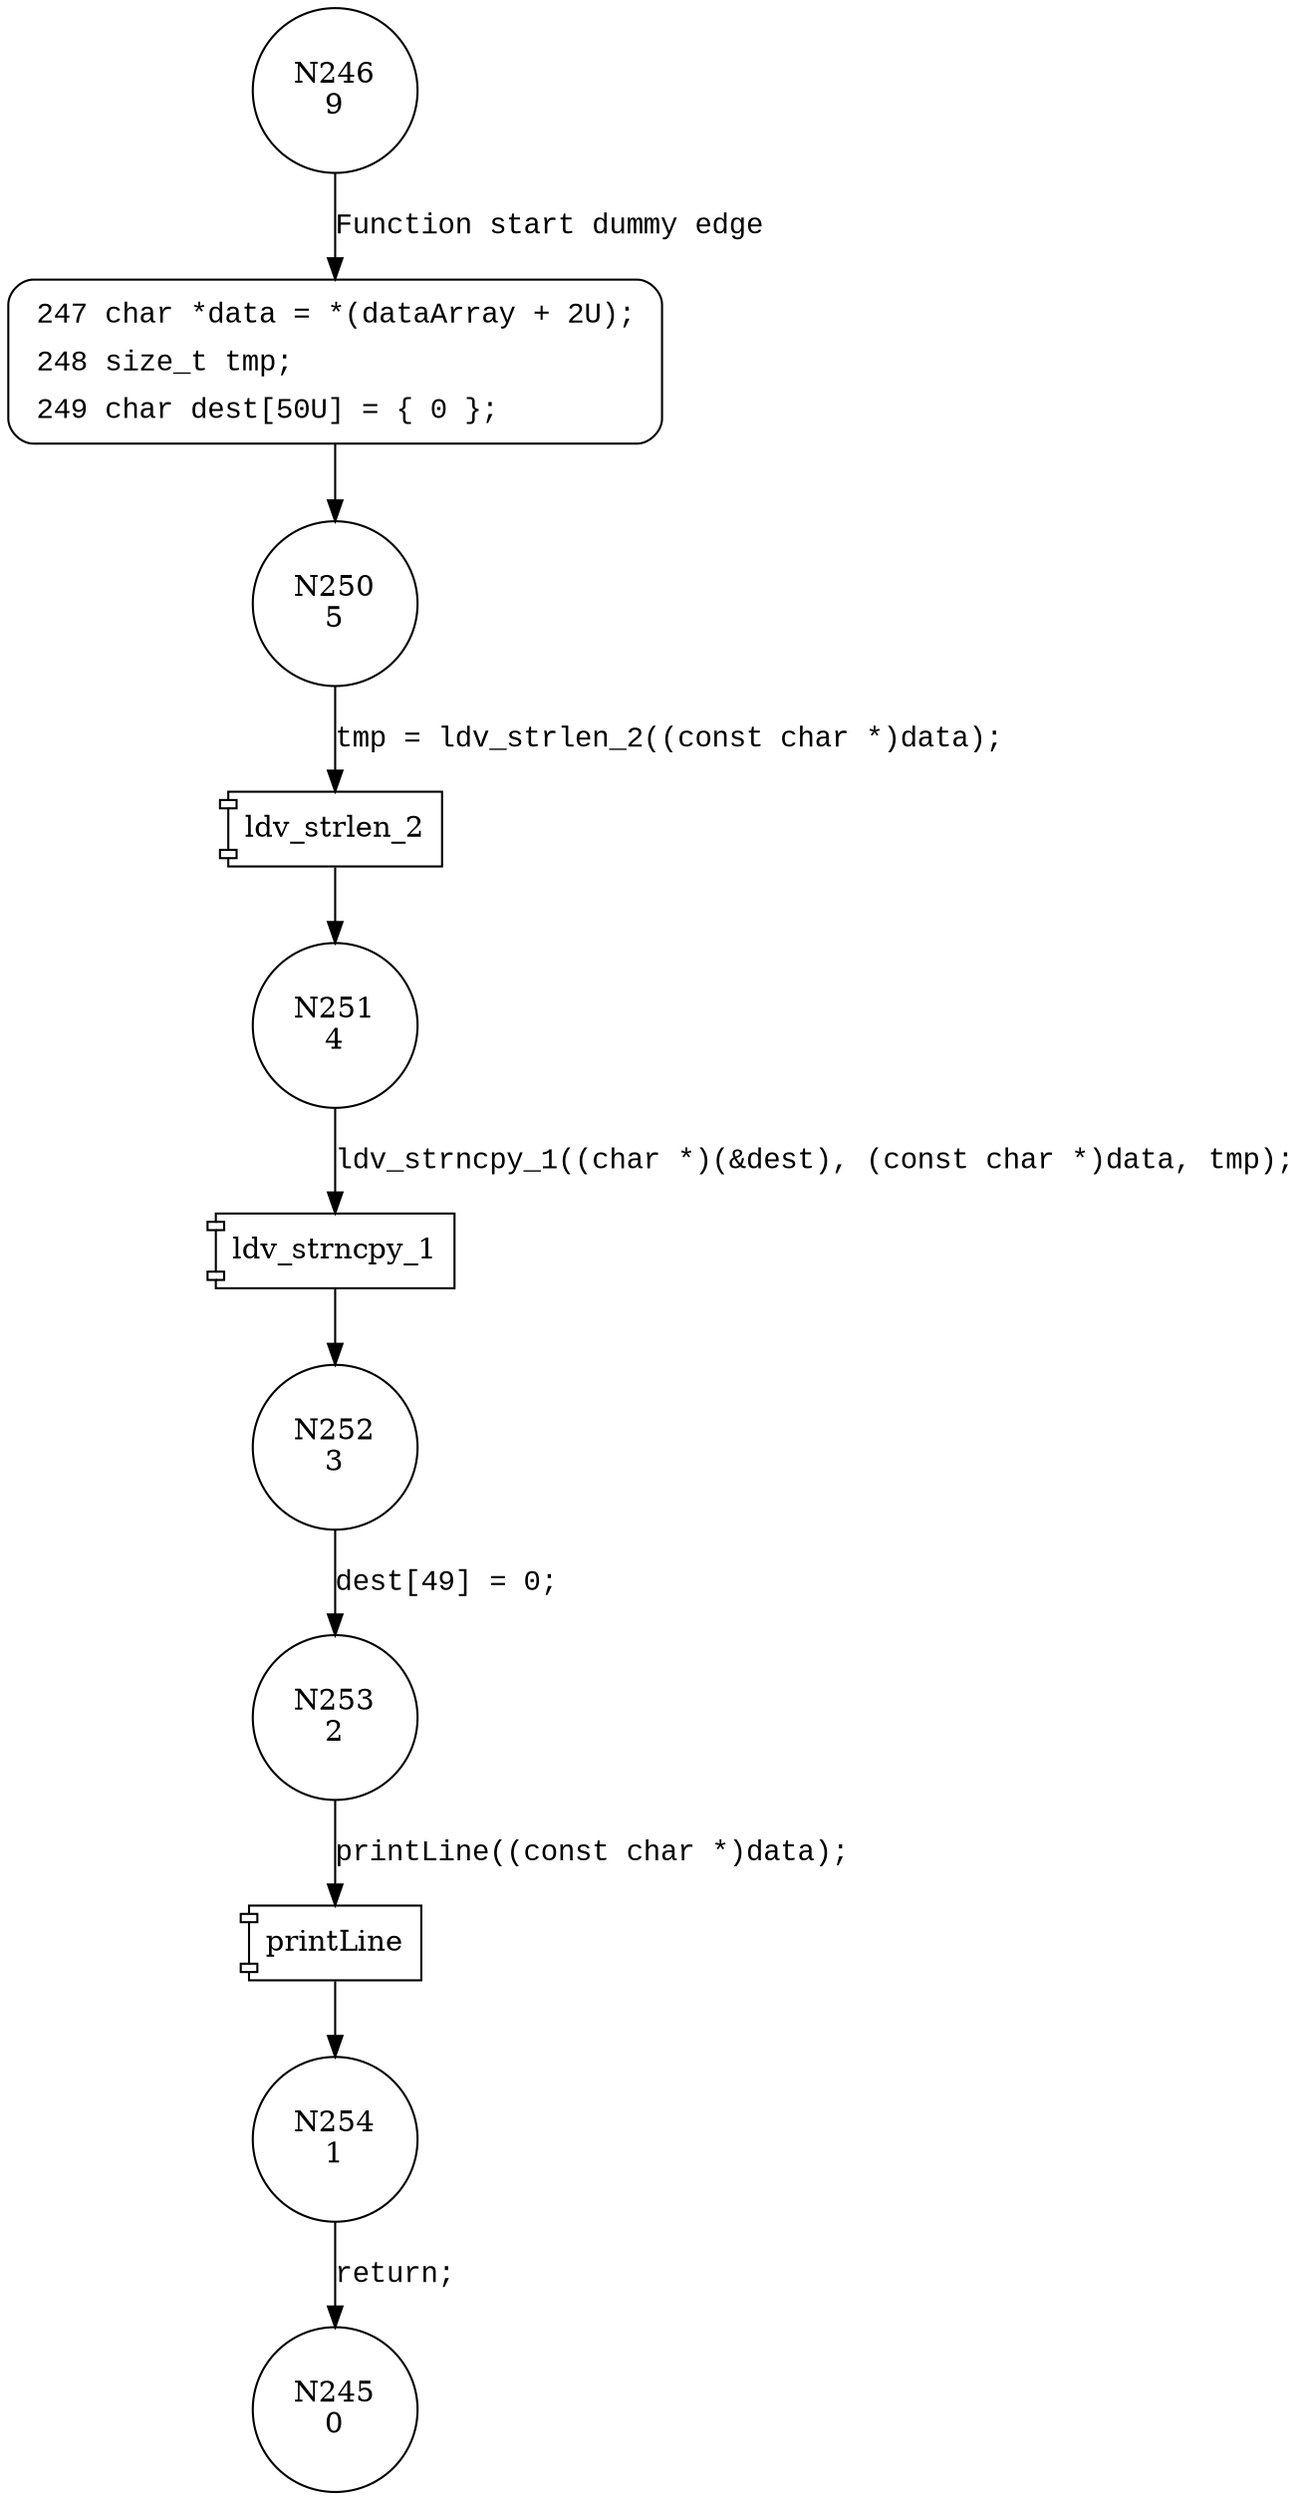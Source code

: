 digraph CWE121_Stack_Based_Buffer_Overflow__CWE806_char_alloca_ncpy_66b_badSink {
246 [shape="circle" label="N246\n9"]
247 [shape="circle" label="N247\n8"]
250 [shape="circle" label="N250\n5"]
251 [shape="circle" label="N251\n4"]
252 [shape="circle" label="N252\n3"]
253 [shape="circle" label="N253\n2"]
254 [shape="circle" label="N254\n1"]
245 [shape="circle" label="N245\n0"]
247 [style="filled,bold" penwidth="1" fillcolor="white" fontname="Courier New" shape="Mrecord" label=<<table border="0" cellborder="0" cellpadding="3" bgcolor="white"><tr><td align="right">247</td><td align="left">char *data = *(dataArray + 2U);</td></tr><tr><td align="right">248</td><td align="left">size_t tmp;</td></tr><tr><td align="right">249</td><td align="left">char dest[50U] = &#123; 0 &#125;;</td></tr></table>>]
247 -> 250[label=""]
246 -> 247 [label="Function start dummy edge" fontname="Courier New"]
100035 [shape="component" label="ldv_strlen_2"]
250 -> 100035 [label="tmp = ldv_strlen_2((const char *)data);" fontname="Courier New"]
100035 -> 251 [label="" fontname="Courier New"]
100036 [shape="component" label="ldv_strncpy_1"]
251 -> 100036 [label="ldv_strncpy_1((char *)(&dest), (const char *)data, tmp);" fontname="Courier New"]
100036 -> 252 [label="" fontname="Courier New"]
100037 [shape="component" label="printLine"]
253 -> 100037 [label="printLine((const char *)data);" fontname="Courier New"]
100037 -> 254 [label="" fontname="Courier New"]
252 -> 253 [label="dest[49] = 0;" fontname="Courier New"]
254 -> 245 [label="return;" fontname="Courier New"]
}